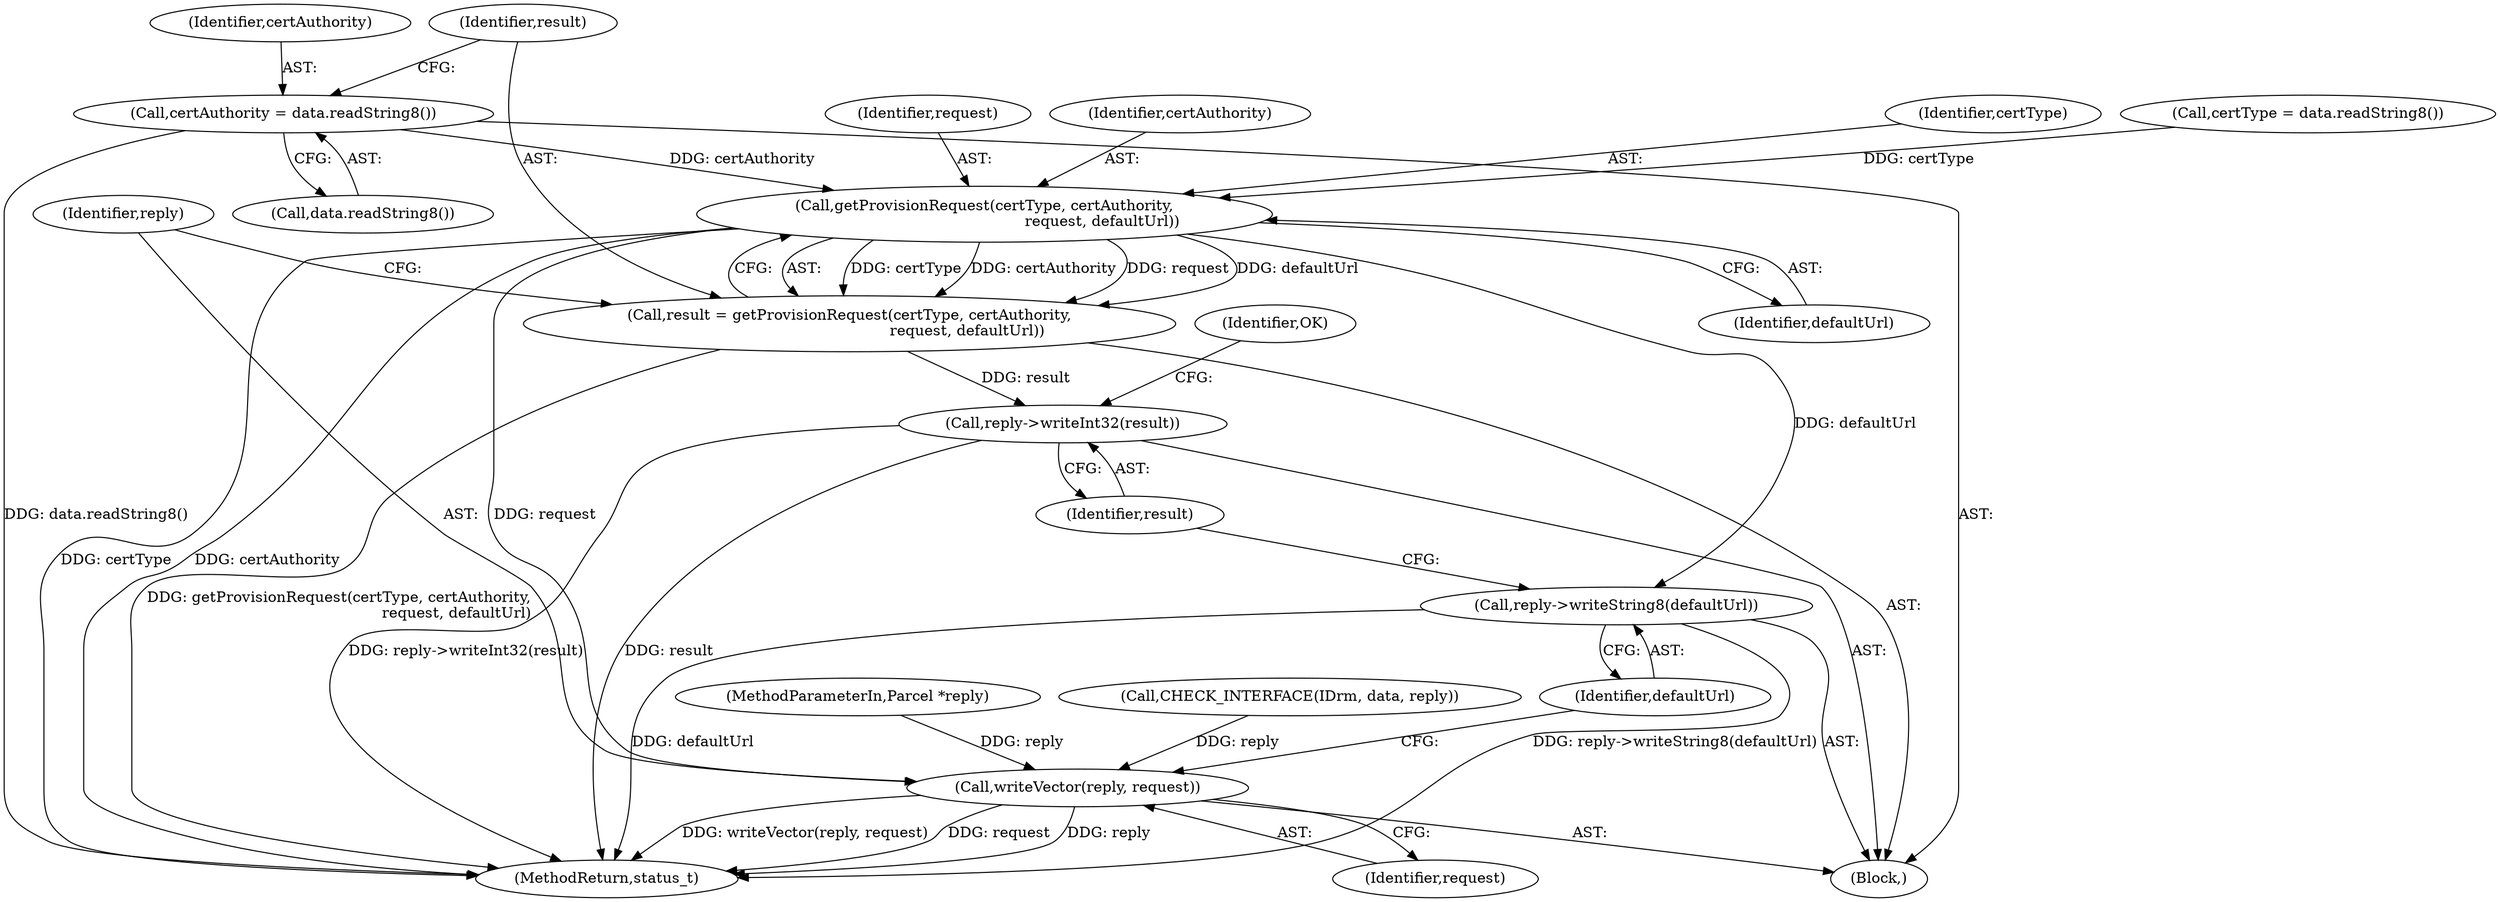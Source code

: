 digraph "0_Android_5a856f2092f7086aa0fea9ae06b9255befcdcd34@API" {
"1000402" [label="(Call,certAuthority = data.readString8())"];
"1000410" [label="(Call,getProvisionRequest(certType, certAuthority,\n                                                  request, defaultUrl))"];
"1000408" [label="(Call,result = getProvisionRequest(certType, certAuthority,\n                                                  request, defaultUrl))"];
"1000420" [label="(Call,reply->writeInt32(result))"];
"1000415" [label="(Call,writeVector(reply, request))"];
"1000418" [label="(Call,reply->writeString8(defaultUrl))"];
"1000413" [label="(Identifier,request)"];
"1000412" [label="(Identifier,certAuthority)"];
"1000404" [label="(Call,data.readString8())"];
"1000423" [label="(Identifier,OK)"];
"1000402" [label="(Call,certAuthority = data.readString8())"];
"1000418" [label="(Call,reply->writeString8(defaultUrl))"];
"1000415" [label="(Call,writeVector(reply, request))"];
"1000417" [label="(Identifier,request)"];
"1000420" [label="(Call,reply->writeInt32(result))"];
"1000419" [label="(Identifier,defaultUrl)"];
"1000393" [label="(Call,CHECK_INTERFACE(IDrm, data, reply))"];
"1000409" [label="(Identifier,result)"];
"1000411" [label="(Identifier,certType)"];
"1000410" [label="(Call,getProvisionRequest(certType, certAuthority,\n                                                  request, defaultUrl))"];
"1000901" [label="(MethodReturn,status_t)"];
"1000416" [label="(Identifier,reply)"];
"1000398" [label="(Call,certType = data.readString8())"];
"1000414" [label="(Identifier,defaultUrl)"];
"1000103" [label="(MethodParameterIn,Parcel *reply)"];
"1000408" [label="(Call,result = getProvisionRequest(certType, certAuthority,\n                                                  request, defaultUrl))"];
"1000421" [label="(Identifier,result)"];
"1000392" [label="(Block,)"];
"1000403" [label="(Identifier,certAuthority)"];
"1000402" -> "1000392"  [label="AST: "];
"1000402" -> "1000404"  [label="CFG: "];
"1000403" -> "1000402"  [label="AST: "];
"1000404" -> "1000402"  [label="AST: "];
"1000409" -> "1000402"  [label="CFG: "];
"1000402" -> "1000901"  [label="DDG: data.readString8()"];
"1000402" -> "1000410"  [label="DDG: certAuthority"];
"1000410" -> "1000408"  [label="AST: "];
"1000410" -> "1000414"  [label="CFG: "];
"1000411" -> "1000410"  [label="AST: "];
"1000412" -> "1000410"  [label="AST: "];
"1000413" -> "1000410"  [label="AST: "];
"1000414" -> "1000410"  [label="AST: "];
"1000408" -> "1000410"  [label="CFG: "];
"1000410" -> "1000901"  [label="DDG: certType"];
"1000410" -> "1000901"  [label="DDG: certAuthority"];
"1000410" -> "1000408"  [label="DDG: certType"];
"1000410" -> "1000408"  [label="DDG: certAuthority"];
"1000410" -> "1000408"  [label="DDG: request"];
"1000410" -> "1000408"  [label="DDG: defaultUrl"];
"1000398" -> "1000410"  [label="DDG: certType"];
"1000410" -> "1000415"  [label="DDG: request"];
"1000410" -> "1000418"  [label="DDG: defaultUrl"];
"1000408" -> "1000392"  [label="AST: "];
"1000409" -> "1000408"  [label="AST: "];
"1000416" -> "1000408"  [label="CFG: "];
"1000408" -> "1000901"  [label="DDG: getProvisionRequest(certType, certAuthority,\n                                                  request, defaultUrl)"];
"1000408" -> "1000420"  [label="DDG: result"];
"1000420" -> "1000392"  [label="AST: "];
"1000420" -> "1000421"  [label="CFG: "];
"1000421" -> "1000420"  [label="AST: "];
"1000423" -> "1000420"  [label="CFG: "];
"1000420" -> "1000901"  [label="DDG: reply->writeInt32(result)"];
"1000420" -> "1000901"  [label="DDG: result"];
"1000415" -> "1000392"  [label="AST: "];
"1000415" -> "1000417"  [label="CFG: "];
"1000416" -> "1000415"  [label="AST: "];
"1000417" -> "1000415"  [label="AST: "];
"1000419" -> "1000415"  [label="CFG: "];
"1000415" -> "1000901"  [label="DDG: reply"];
"1000415" -> "1000901"  [label="DDG: writeVector(reply, request)"];
"1000415" -> "1000901"  [label="DDG: request"];
"1000393" -> "1000415"  [label="DDG: reply"];
"1000103" -> "1000415"  [label="DDG: reply"];
"1000418" -> "1000392"  [label="AST: "];
"1000418" -> "1000419"  [label="CFG: "];
"1000419" -> "1000418"  [label="AST: "];
"1000421" -> "1000418"  [label="CFG: "];
"1000418" -> "1000901"  [label="DDG: reply->writeString8(defaultUrl)"];
"1000418" -> "1000901"  [label="DDG: defaultUrl"];
}
